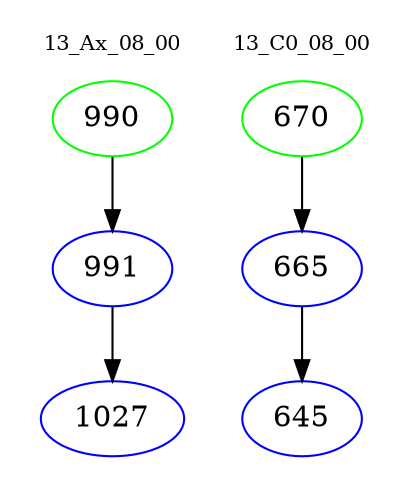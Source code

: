 digraph{
subgraph cluster_0 {
color = white
label = "13_Ax_08_00";
fontsize=10;
T0_990 [label="990", color="green"]
T0_990 -> T0_991 [color="black"]
T0_991 [label="991", color="blue"]
T0_991 -> T0_1027 [color="black"]
T0_1027 [label="1027", color="blue"]
}
subgraph cluster_1 {
color = white
label = "13_C0_08_00";
fontsize=10;
T1_670 [label="670", color="green"]
T1_670 -> T1_665 [color="black"]
T1_665 [label="665", color="blue"]
T1_665 -> T1_645 [color="black"]
T1_645 [label="645", color="blue"]
}
}
